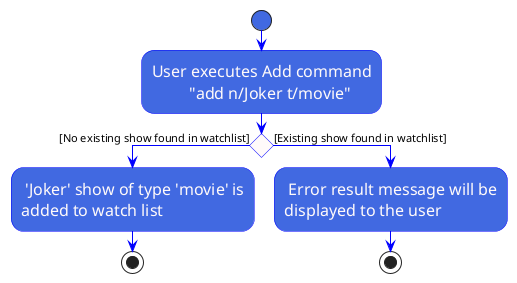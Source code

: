 @startuml
skinparam backgroundColor white
skinparam activity {
  StartColor RoyalBlue
  EndColor RoyalBlue
  BackgroundColor RoyalBlue
  arrowColor Blue
  activityDiamondBackgroundColor Blue
  activityBarColor blue
  BorderColor blue
  ControlBackgroundColor white
  FontColor Snow
  FontName Calibri
  FontSize 16
}

skinparam activityDiamond {
    BackgroundColor Snow
    BorderColor blue
    FontSize 24
}
start
:User executes Add command
         "add n/Joker t/movie";

'Since the beta syntax does not support placing the condition outside the
'diamond we place it as the true branch instead.

if () then ([No existing show found in watchlist])
    : 'Joker' show of type 'movie' is
    added to watch list;
    stop
else([Existing show found in watchlist])
   : Error result message will be
   displayed to the user;
stop
@enduml
